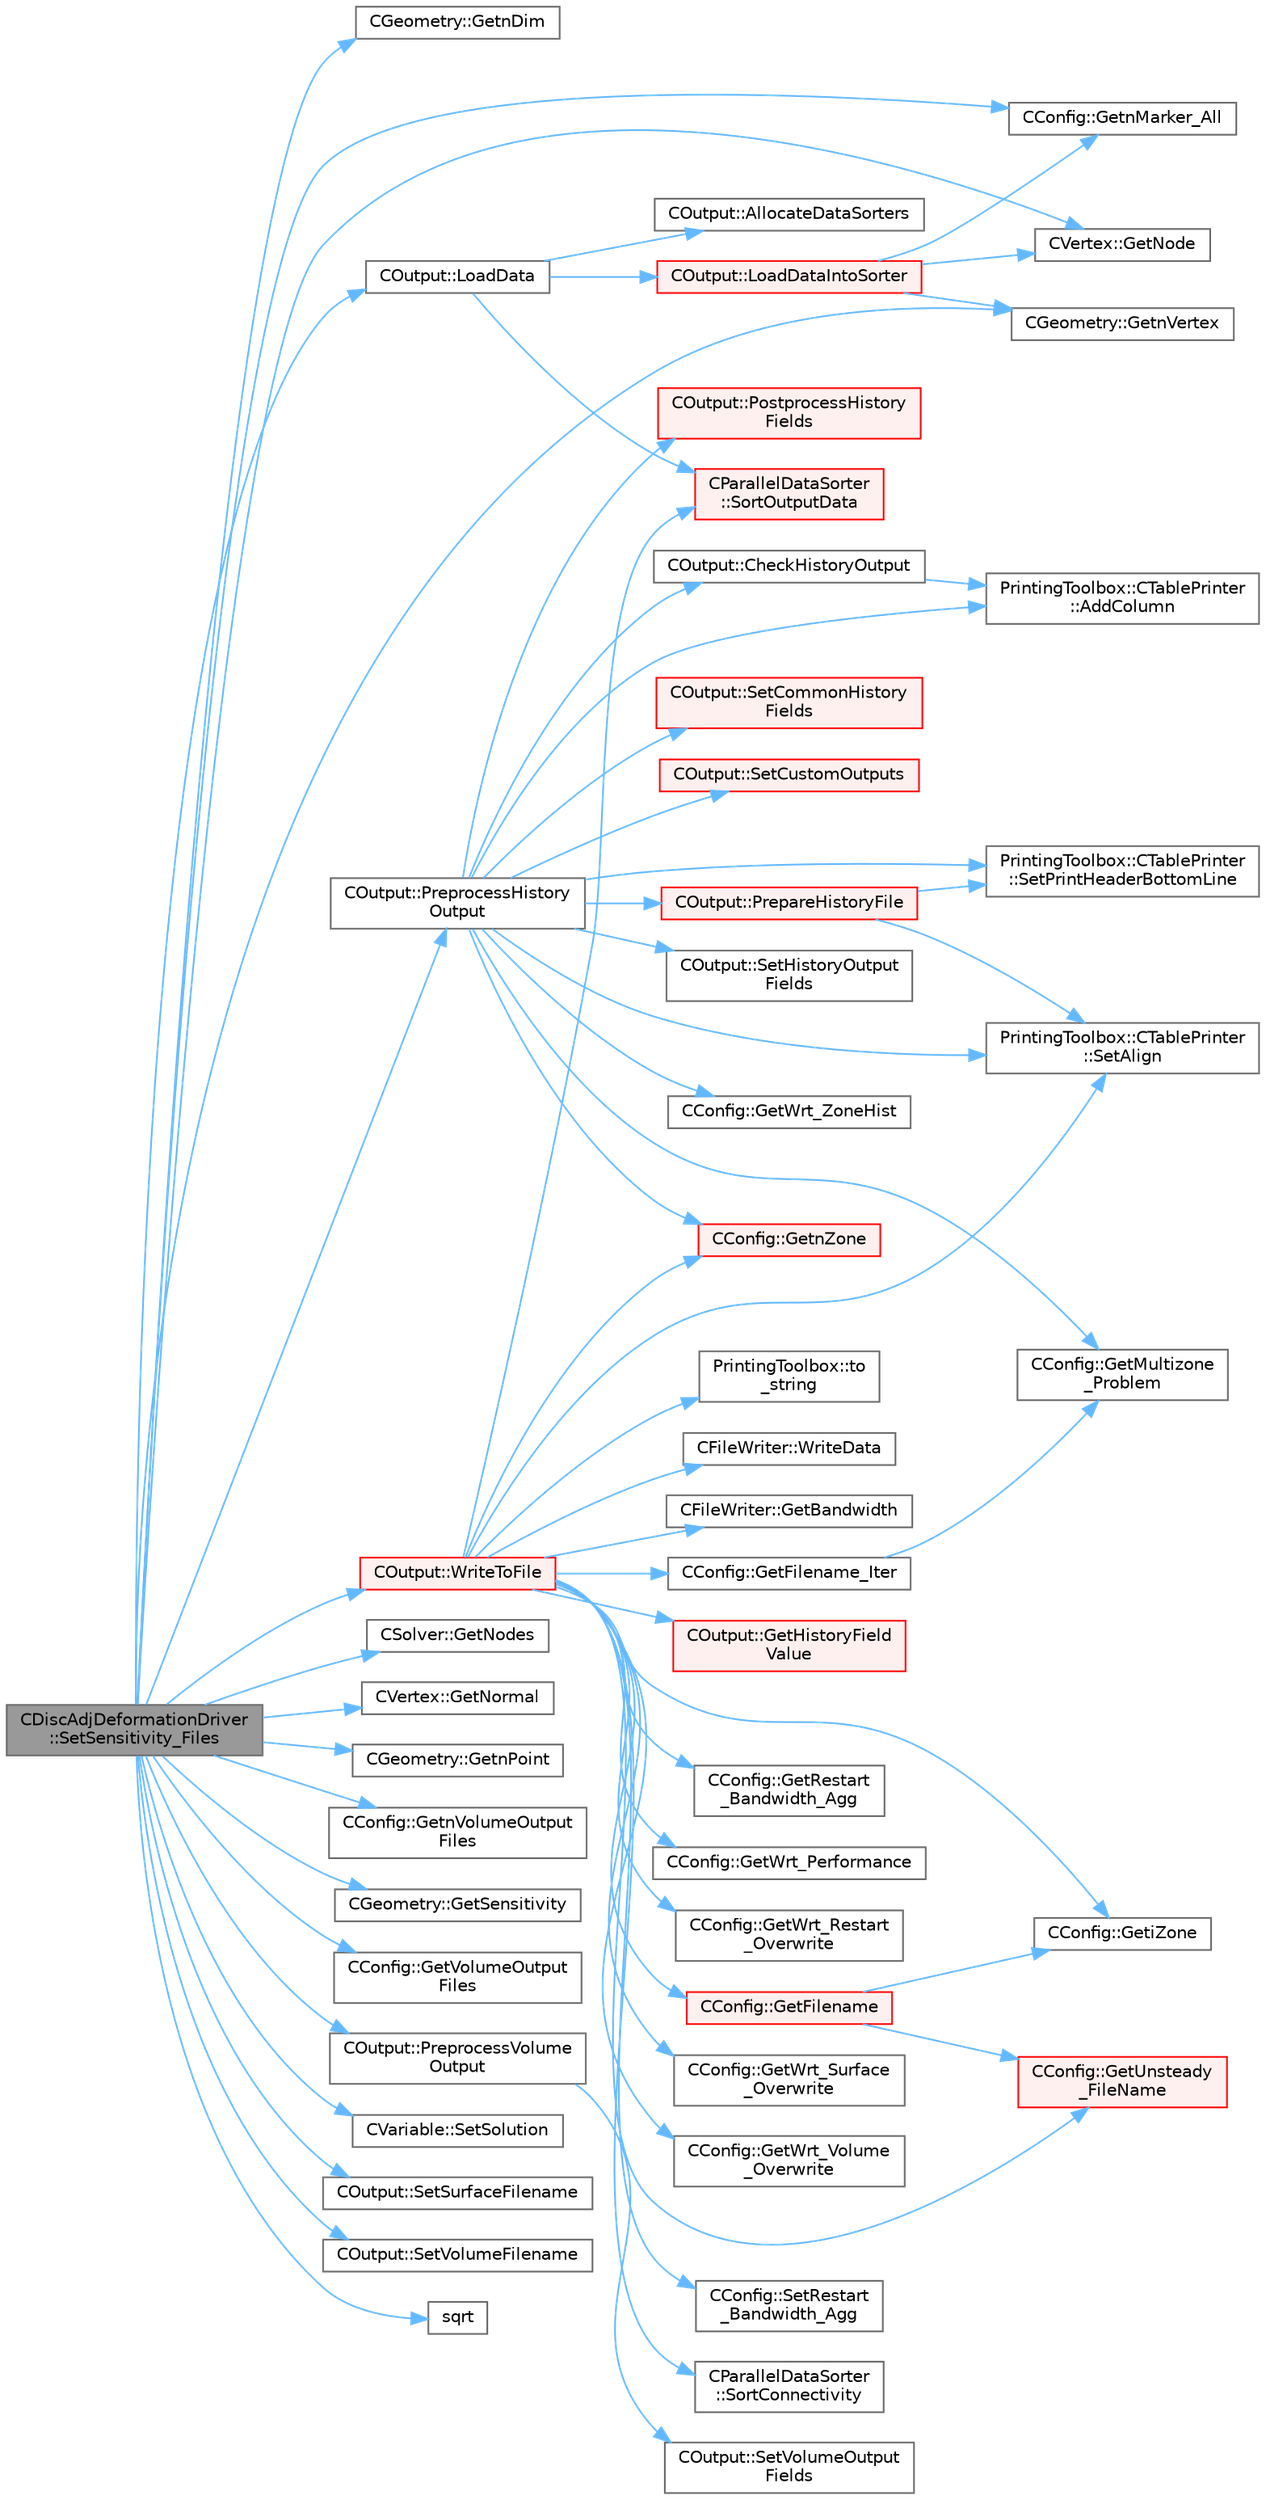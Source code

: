 digraph "CDiscAdjDeformationDriver::SetSensitivity_Files"
{
 // LATEX_PDF_SIZE
  bgcolor="transparent";
  edge [fontname=Helvetica,fontsize=10,labelfontname=Helvetica,labelfontsize=10];
  node [fontname=Helvetica,fontsize=10,shape=box,height=0.2,width=0.4];
  rankdir="LR";
  Node1 [id="Node000001",label="CDiscAdjDeformationDriver\l::SetSensitivity_Files",height=0.2,width=0.4,color="gray40", fillcolor="grey60", style="filled", fontcolor="black",tooltip="Write the sensitivity (including mesh sensitivity) computed with the discrete adjoint method on the s..."];
  Node1 -> Node2 [id="edge1_Node000001_Node000002",color="steelblue1",style="solid",tooltip=" "];
  Node2 [id="Node000002",label="CGeometry::GetnDim",height=0.2,width=0.4,color="grey40", fillcolor="white", style="filled",URL="$classCGeometry.html#ace7f7fe876f629f5bd5f92d4805a1a4b",tooltip="Get number of coordinates."];
  Node1 -> Node3 [id="edge2_Node000001_Node000003",color="steelblue1",style="solid",tooltip=" "];
  Node3 [id="Node000003",label="CConfig::GetnMarker_All",height=0.2,width=0.4,color="grey40", fillcolor="white", style="filled",URL="$classCConfig.html#a459dee039e618d21a5d78db61c221240",tooltip="Get the total number of boundary markers of the local process including send/receive domains."];
  Node1 -> Node4 [id="edge3_Node000001_Node000004",color="steelblue1",style="solid",tooltip=" "];
  Node4 [id="Node000004",label="CVertex::GetNode",height=0.2,width=0.4,color="grey40", fillcolor="white", style="filled",URL="$classCVertex.html#ad568da06e7191358d3a09a1bee71cdb5",tooltip="Get the node of the vertex."];
  Node1 -> Node5 [id="edge4_Node000001_Node000005",color="steelblue1",style="solid",tooltip=" "];
  Node5 [id="Node000005",label="CSolver::GetNodes",height=0.2,width=0.4,color="grey40", fillcolor="white", style="filled",URL="$classCSolver.html#adb28ae3845a6b61cf764a8e9fe4b794e",tooltip="Allow outside access to the nodes of the solver, containing conservatives, primitives,..."];
  Node1 -> Node6 [id="edge5_Node000001_Node000006",color="steelblue1",style="solid",tooltip=" "];
  Node6 [id="Node000006",label="CVertex::GetNormal",height=0.2,width=0.4,color="grey40", fillcolor="white", style="filled",URL="$classCVertex.html#a57cacfe764770e6c0e54c278cb584f7c",tooltip="Copy the the normal vector of a face."];
  Node1 -> Node7 [id="edge6_Node000001_Node000007",color="steelblue1",style="solid",tooltip=" "];
  Node7 [id="Node000007",label="CGeometry::GetnPoint",height=0.2,width=0.4,color="grey40", fillcolor="white", style="filled",URL="$classCGeometry.html#a275fb07cd99ab79d7a04b4862280169d",tooltip="Get number of points."];
  Node1 -> Node8 [id="edge7_Node000001_Node000008",color="steelblue1",style="solid",tooltip=" "];
  Node8 [id="Node000008",label="CGeometry::GetnVertex",height=0.2,width=0.4,color="grey40", fillcolor="white", style="filled",URL="$classCGeometry.html#a00b7f7e71ff42bd38f39147366dd093a",tooltip="Get number of vertices."];
  Node1 -> Node9 [id="edge8_Node000001_Node000009",color="steelblue1",style="solid",tooltip=" "];
  Node9 [id="Node000009",label="CConfig::GetnVolumeOutput\lFiles",height=0.2,width=0.4,color="grey40", fillcolor="white", style="filled",URL="$classCConfig.html#a2298deab9cdc00a1c09f6e7cf6c8e07c",tooltip="GetnVolumeOutputFiles."];
  Node1 -> Node10 [id="edge9_Node000001_Node000010",color="steelblue1",style="solid",tooltip=" "];
  Node10 [id="Node000010",label="CGeometry::GetSensitivity",height=0.2,width=0.4,color="grey40", fillcolor="white", style="filled",URL="$classCGeometry.html#a5593b26d9372a3f09c292eca1a7da7d8",tooltip="A virtual member."];
  Node1 -> Node11 [id="edge10_Node000001_Node000011",color="steelblue1",style="solid",tooltip=" "];
  Node11 [id="Node000011",label="CConfig::GetVolumeOutput\lFiles",height=0.2,width=0.4,color="grey40", fillcolor="white", style="filled",URL="$classCConfig.html#ae85a16a496604fc404d3fb33d559f65c",tooltip="GetVolumeOutputFiles."];
  Node1 -> Node12 [id="edge11_Node000001_Node000012",color="steelblue1",style="solid",tooltip=" "];
  Node12 [id="Node000012",label="COutput::LoadData",height=0.2,width=0.4,color="grey40", fillcolor="white", style="filled",URL="$classCOutput.html#ac4bf70d669b489fb52c8e63b6d06e4ed",tooltip="Load the data from the solvers into the data sorters and sort it for the linear partitioning."];
  Node12 -> Node13 [id="edge12_Node000012_Node000013",color="steelblue1",style="solid",tooltip=" "];
  Node13 [id="Node000013",label="COutput::AllocateDataSorters",height=0.2,width=0.4,color="grey40", fillcolor="white", style="filled",URL="$classCOutput.html#a576a9991a81b18368a1f8ad09b8c65cf",tooltip="Allocates the data sorters if necessary."];
  Node12 -> Node14 [id="edge13_Node000012_Node000014",color="steelblue1",style="solid",tooltip=" "];
  Node14 [id="Node000014",label="COutput::LoadDataIntoSorter",height=0.2,width=0.4,color="red", fillcolor="#FFF0F0", style="filled",URL="$classCOutput.html#ac54efb9d794c522e1bef6cb4ed0d5b9f",tooltip="Load up the values of the requested volume fields into ::Local_Data array."];
  Node14 -> Node3 [id="edge14_Node000014_Node000003",color="steelblue1",style="solid",tooltip=" "];
  Node14 -> Node4 [id="edge15_Node000014_Node000004",color="steelblue1",style="solid",tooltip=" "];
  Node14 -> Node8 [id="edge16_Node000014_Node000008",color="steelblue1",style="solid",tooltip=" "];
  Node12 -> Node23 [id="edge17_Node000012_Node000023",color="steelblue1",style="solid",tooltip=" "];
  Node23 [id="Node000023",label="CParallelDataSorter\l::SortOutputData",height=0.2,width=0.4,color="red", fillcolor="#FFF0F0", style="filled",URL="$classCParallelDataSorter.html#a44dd56ef2671d15e21eacf3fda758a83",tooltip="Sort the output data for each grid node into a linear partitioning across all processors."];
  Node1 -> Node29 [id="edge18_Node000001_Node000029",color="steelblue1",style="solid",tooltip=" "];
  Node29 [id="Node000029",label="COutput::PreprocessHistory\lOutput",height=0.2,width=0.4,color="grey40", fillcolor="white", style="filled",URL="$classCOutput.html#afbd232d7c9236d1415382a195f6cff4e",tooltip="Preprocess the history output by setting the history fields and opening the history file."];
  Node29 -> Node30 [id="edge19_Node000029_Node000030",color="steelblue1",style="solid",tooltip=" "];
  Node30 [id="Node000030",label="PrintingToolbox::CTablePrinter\l::AddColumn",height=0.2,width=0.4,color="grey40", fillcolor="white", style="filled",URL="$classPrintingToolbox_1_1CTablePrinter.html#af3ddbf0da1a37cc37be7caac031dd4c4",tooltip="Add a column to the table by specifiying the header name and the width."];
  Node29 -> Node31 [id="edge20_Node000029_Node000031",color="steelblue1",style="solid",tooltip=" "];
  Node31 [id="Node000031",label="COutput::CheckHistoryOutput",height=0.2,width=0.4,color="grey40", fillcolor="white", style="filled",URL="$classCOutput.html#a20d22a09cbeb3fb432169060622daace",tooltip="CheckHistoryOutput."];
  Node31 -> Node30 [id="edge21_Node000031_Node000030",color="steelblue1",style="solid",tooltip=" "];
  Node29 -> Node32 [id="edge22_Node000029_Node000032",color="steelblue1",style="solid",tooltip=" "];
  Node32 [id="Node000032",label="CConfig::GetMultizone\l_Problem",height=0.2,width=0.4,color="grey40", fillcolor="white", style="filled",URL="$classCConfig.html#abafdda03255a7f71a9701ded02f6d231",tooltip="Get whether the simulation we are running is a multizone simulation."];
  Node29 -> Node33 [id="edge23_Node000029_Node000033",color="steelblue1",style="solid",tooltip=" "];
  Node33 [id="Node000033",label="CConfig::GetnZone",height=0.2,width=0.4,color="red", fillcolor="#FFF0F0", style="filled",URL="$classCConfig.html#a39ff50a0f3deda9134f1c44b4d5053b7",tooltip="Gets the number of zones in the mesh file."];
  Node29 -> Node34 [id="edge24_Node000029_Node000034",color="steelblue1",style="solid",tooltip=" "];
  Node34 [id="Node000034",label="CConfig::GetWrt_ZoneHist",height=0.2,width=0.4,color="grey40", fillcolor="white", style="filled",URL="$classCConfig.html#a97a3e8adf92a60addb737c639ed1ed3c",tooltip="Check if the convergence history of each individual zone is written to file."];
  Node29 -> Node35 [id="edge25_Node000029_Node000035",color="steelblue1",style="solid",tooltip=" "];
  Node35 [id="Node000035",label="COutput::PostprocessHistory\lFields",height=0.2,width=0.4,color="red", fillcolor="#FFF0F0", style="filled",URL="$classCOutput.html#a6da61fc6d21c7c968678d612a939290d",tooltip="Postprocess_HistoryFields."];
  Node29 -> Node39 [id="edge26_Node000029_Node000039",color="steelblue1",style="solid",tooltip=" "];
  Node39 [id="Node000039",label="COutput::PrepareHistoryFile",height=0.2,width=0.4,color="red", fillcolor="#FFF0F0", style="filled",URL="$classCOutput.html#a3407b42ec9ed68db746446e34d17dc3e",tooltip="Open the history file and write the header."];
  Node39 -> Node41 [id="edge27_Node000039_Node000041",color="steelblue1",style="solid",tooltip=" "];
  Node41 [id="Node000041",label="PrintingToolbox::CTablePrinter\l::SetAlign",height=0.2,width=0.4,color="grey40", fillcolor="white", style="filled",URL="$classPrintingToolbox_1_1CTablePrinter.html#ad3691499a7bfa024bf97a7fc00ef33c7",tooltip="Set the alignment of the table entries (CENTER only works for the header at the moment)."];
  Node39 -> Node47 [id="edge28_Node000039_Node000047",color="steelblue1",style="solid",tooltip=" "];
  Node47 [id="Node000047",label="PrintingToolbox::CTablePrinter\l::SetPrintHeaderBottomLine",height=0.2,width=0.4,color="grey40", fillcolor="white", style="filled",URL="$classPrintingToolbox_1_1CTablePrinter.html#a4c36695262ac33182aee4e88546a3c2e",tooltip="Set whether to print the line at the bottom of the table."];
  Node29 -> Node41 [id="edge29_Node000029_Node000041",color="steelblue1",style="solid",tooltip=" "];
  Node29 -> Node49 [id="edge30_Node000029_Node000049",color="steelblue1",style="solid",tooltip=" "];
  Node49 [id="Node000049",label="COutput::SetCommonHistory\lFields",height=0.2,width=0.4,color="red", fillcolor="#FFF0F0", style="filled",URL="$classCOutput.html#aa8b9438f7f915375c811afc23381755e",tooltip="Set the history fields common for all solvers."];
  Node29 -> Node50 [id="edge31_Node000029_Node000050",color="steelblue1",style="solid",tooltip=" "];
  Node50 [id="Node000050",label="COutput::SetCustomOutputs",height=0.2,width=0.4,color="red", fillcolor="#FFF0F0", style="filled",URL="$classCOutput.html#a57104a0a0e708b8983166b568ff24d01",tooltip="Parses user-defined outputs."];
  Node29 -> Node52 [id="edge32_Node000029_Node000052",color="steelblue1",style="solid",tooltip=" "];
  Node52 [id="Node000052",label="COutput::SetHistoryOutput\lFields",height=0.2,width=0.4,color="grey40", fillcolor="white", style="filled",URL="$classCOutput.html#a79db9f998ceec693e9f30a946b042e5a",tooltip="Set the available history output fields."];
  Node29 -> Node47 [id="edge33_Node000029_Node000047",color="steelblue1",style="solid",tooltip=" "];
  Node1 -> Node53 [id="edge34_Node000001_Node000053",color="steelblue1",style="solid",tooltip=" "];
  Node53 [id="Node000053",label="COutput::PreprocessVolume\lOutput",height=0.2,width=0.4,color="grey40", fillcolor="white", style="filled",URL="$classCOutput.html#a449d9a56310fdb131852ced74556940d",tooltip="Preprocess the volume output by setting the requested volume output fields."];
  Node53 -> Node54 [id="edge35_Node000053_Node000054",color="steelblue1",style="solid",tooltip=" "];
  Node54 [id="Node000054",label="COutput::SetVolumeOutput\lFields",height=0.2,width=0.4,color="grey40", fillcolor="white", style="filled",URL="$classCOutput.html#ad32ffde9ec29e123aa919d70e0339993",tooltip="Set the available volume output fields."];
  Node1 -> Node55 [id="edge36_Node000001_Node000055",color="steelblue1",style="solid",tooltip=" "];
  Node55 [id="Node000055",label="CVariable::SetSolution",height=0.2,width=0.4,color="grey40", fillcolor="white", style="filled",URL="$classCVariable.html#a22fbbd7bc6491672843000644a05c6a5",tooltip="Set the value of the solution, all variables."];
  Node1 -> Node56 [id="edge37_Node000001_Node000056",color="steelblue1",style="solid",tooltip=" "];
  Node56 [id="Node000056",label="COutput::SetSurfaceFilename",height=0.2,width=0.4,color="grey40", fillcolor="white", style="filled",URL="$classCOutput.html#a1a32b17a5f71410111fe700878d1b898",tooltip="Sets the surface output filename."];
  Node1 -> Node57 [id="edge38_Node000001_Node000057",color="steelblue1",style="solid",tooltip=" "];
  Node57 [id="Node000057",label="COutput::SetVolumeFilename",height=0.2,width=0.4,color="grey40", fillcolor="white", style="filled",URL="$classCOutput.html#aff24cd2d07fb142159b0342df5fd25b9",tooltip="Sets the volume output filename."];
  Node1 -> Node58 [id="edge39_Node000001_Node000058",color="steelblue1",style="solid",tooltip=" "];
  Node58 [id="Node000058",label="sqrt",height=0.2,width=0.4,color="grey40", fillcolor="white", style="filled",URL="$group__SIMD.html#ga54a1925ab40fb4249ea255072520de35",tooltip=" "];
  Node1 -> Node59 [id="edge40_Node000001_Node000059",color="steelblue1",style="solid",tooltip=" "];
  Node59 [id="Node000059",label="COutput::WriteToFile",height=0.2,width=0.4,color="red", fillcolor="#FFF0F0", style="filled",URL="$classCOutput.html#a153a24cacc90f827f1e8751815764a4c",tooltip="Allocates the appropriate file writer based on the chosen format and writes sorted data to file."];
  Node59 -> Node60 [id="edge41_Node000059_Node000060",color="steelblue1",style="solid",tooltip=" "];
  Node60 [id="Node000060",label="CFileWriter::GetBandwidth",height=0.2,width=0.4,color="grey40", fillcolor="white", style="filled",URL="$classCFileWriter.html#a52e95fd22f6b2a8308d61f45baf63f14",tooltip="Get the bandwith used for the last writing."];
  Node59 -> Node61 [id="edge42_Node000059_Node000061",color="steelblue1",style="solid",tooltip=" "];
  Node61 [id="Node000061",label="CConfig::GetFilename",height=0.2,width=0.4,color="red", fillcolor="#FFF0F0", style="filled",URL="$classCConfig.html#af7c4169d5b73657a9a3ea94b54931f91",tooltip="Add any numbers necessary to the filename (iteration number, zone ID ...)"];
  Node61 -> Node63 [id="edge43_Node000061_Node000063",color="steelblue1",style="solid",tooltip=" "];
  Node63 [id="Node000063",label="CConfig::GetiZone",height=0.2,width=0.4,color="grey40", fillcolor="white", style="filled",URL="$classCConfig.html#a1d6335b8fdef6fbcd9a08f7503d73ec1",tooltip="Provides the number of varaibles."];
  Node61 -> Node69 [id="edge44_Node000061_Node000069",color="steelblue1",style="solid",tooltip=" "];
  Node69 [id="Node000069",label="CConfig::GetUnsteady\l_FileName",height=0.2,width=0.4,color="red", fillcolor="#FFF0F0", style="filled",URL="$classCConfig.html#a6a372823bb1dd2d55e81488b720752d6",tooltip="Augment the input filename with the iteration number for an unsteady file."];
  Node59 -> Node70 [id="edge45_Node000059_Node000070",color="steelblue1",style="solid",tooltip=" "];
  Node70 [id="Node000070",label="CConfig::GetFilename_Iter",height=0.2,width=0.4,color="grey40", fillcolor="white", style="filled",URL="$classCConfig.html#af654704b35b4044878f3f51c00646978",tooltip="Add steady iteration number to the filename (does not overwrite previous files)"];
  Node70 -> Node32 [id="edge46_Node000070_Node000032",color="steelblue1",style="solid",tooltip=" "];
  Node59 -> Node71 [id="edge47_Node000059_Node000071",color="steelblue1",style="solid",tooltip=" "];
  Node71 [id="Node000071",label="COutput::GetHistoryField\lValue",height=0.2,width=0.4,color="red", fillcolor="#FFF0F0", style="filled",URL="$classCOutput.html#a2b5d97ac7f4b857ac171765a3eb54851",tooltip="Get the value of particular history output field."];
  Node59 -> Node63 [id="edge48_Node000059_Node000063",color="steelblue1",style="solid",tooltip=" "];
  Node59 -> Node33 [id="edge49_Node000059_Node000033",color="steelblue1",style="solid",tooltip=" "];
  Node59 -> Node72 [id="edge50_Node000059_Node000072",color="steelblue1",style="solid",tooltip=" "];
  Node72 [id="Node000072",label="CConfig::GetRestart\l_Bandwidth_Agg",height=0.2,width=0.4,color="grey40", fillcolor="white", style="filled",URL="$classCConfig.html#a60b72ebe49a6d318584944af24435989",tooltip="Set the sum of the bandwidth for writing binary restarts (to be averaged later)."];
  Node59 -> Node69 [id="edge51_Node000059_Node000069",color="steelblue1",style="solid",tooltip=" "];
  Node59 -> Node73 [id="edge52_Node000059_Node000073",color="steelblue1",style="solid",tooltip=" "];
  Node73 [id="Node000073",label="CConfig::GetWrt_Performance",height=0.2,width=0.4,color="grey40", fillcolor="white", style="filled",URL="$classCConfig.html#a9667091b52bebfe6ffbe631ba1921bf2",tooltip="Get information about writing the performance summary at the end of a calculation."];
  Node59 -> Node74 [id="edge53_Node000059_Node000074",color="steelblue1",style="solid",tooltip=" "];
  Node74 [id="Node000074",label="CConfig::GetWrt_Restart\l_Overwrite",height=0.2,width=0.4,color="grey40", fillcolor="white", style="filled",URL="$classCConfig.html#ae9ed022279a560ca553875e37a066c35",tooltip="Flag for whether restart solution files are overwritten."];
  Node59 -> Node75 [id="edge54_Node000059_Node000075",color="steelblue1",style="solid",tooltip=" "];
  Node75 [id="Node000075",label="CConfig::GetWrt_Surface\l_Overwrite",height=0.2,width=0.4,color="grey40", fillcolor="white", style="filled",URL="$classCConfig.html#aa4479ec281523722b0d2abd32793b686",tooltip="Flag for whether visualization files are overwritten."];
  Node59 -> Node76 [id="edge55_Node000059_Node000076",color="steelblue1",style="solid",tooltip=" "];
  Node76 [id="Node000076",label="CConfig::GetWrt_Volume\l_Overwrite",height=0.2,width=0.4,color="grey40", fillcolor="white", style="filled",URL="$classCConfig.html#a007e689c5a84a2028d936757711064fb",tooltip="Flag for whether visualization files are overwritten."];
  Node59 -> Node41 [id="edge56_Node000059_Node000041",color="steelblue1",style="solid",tooltip=" "];
  Node59 -> Node77 [id="edge57_Node000059_Node000077",color="steelblue1",style="solid",tooltip=" "];
  Node77 [id="Node000077",label="CConfig::SetRestart\l_Bandwidth_Agg",height=0.2,width=0.4,color="grey40", fillcolor="white", style="filled",URL="$classCConfig.html#a9a06687acc9a585a507fe9164c708f8b",tooltip="Set the sum of the bandwidth for writing binary restarts (to be averaged later)."];
  Node59 -> Node78 [id="edge58_Node000059_Node000078",color="steelblue1",style="solid",tooltip=" "];
  Node78 [id="Node000078",label="CParallelDataSorter\l::SortConnectivity",height=0.2,width=0.4,color="grey40", fillcolor="white", style="filled",URL="$classCParallelDataSorter.html#a07cb46b33f5de77f0d7f305162c20f2c",tooltip="Sort the connectivities (volume and surface) into data structures."];
  Node59 -> Node23 [id="edge59_Node000059_Node000023",color="steelblue1",style="solid",tooltip=" "];
  Node59 -> Node79 [id="edge60_Node000059_Node000079",color="steelblue1",style="solid",tooltip=" "];
  Node79 [id="Node000079",label="PrintingToolbox::to\l_string",height=0.2,width=0.4,color="grey40", fillcolor="white", style="filled",URL="$namespacePrintingToolbox.html#a382f3911ccba468c241c530ae0c78b63",tooltip=" "];
  Node59 -> Node80 [id="edge61_Node000059_Node000080",color="steelblue1",style="solid",tooltip=" "];
  Node80 [id="Node000080",label="CFileWriter::WriteData",height=0.2,width=0.4,color="grey40", fillcolor="white", style="filled",URL="$classCFileWriter.html#a25c62a2451f48cd1fd73e23676e3bb86",tooltip="Write sorted data to file."];
}

